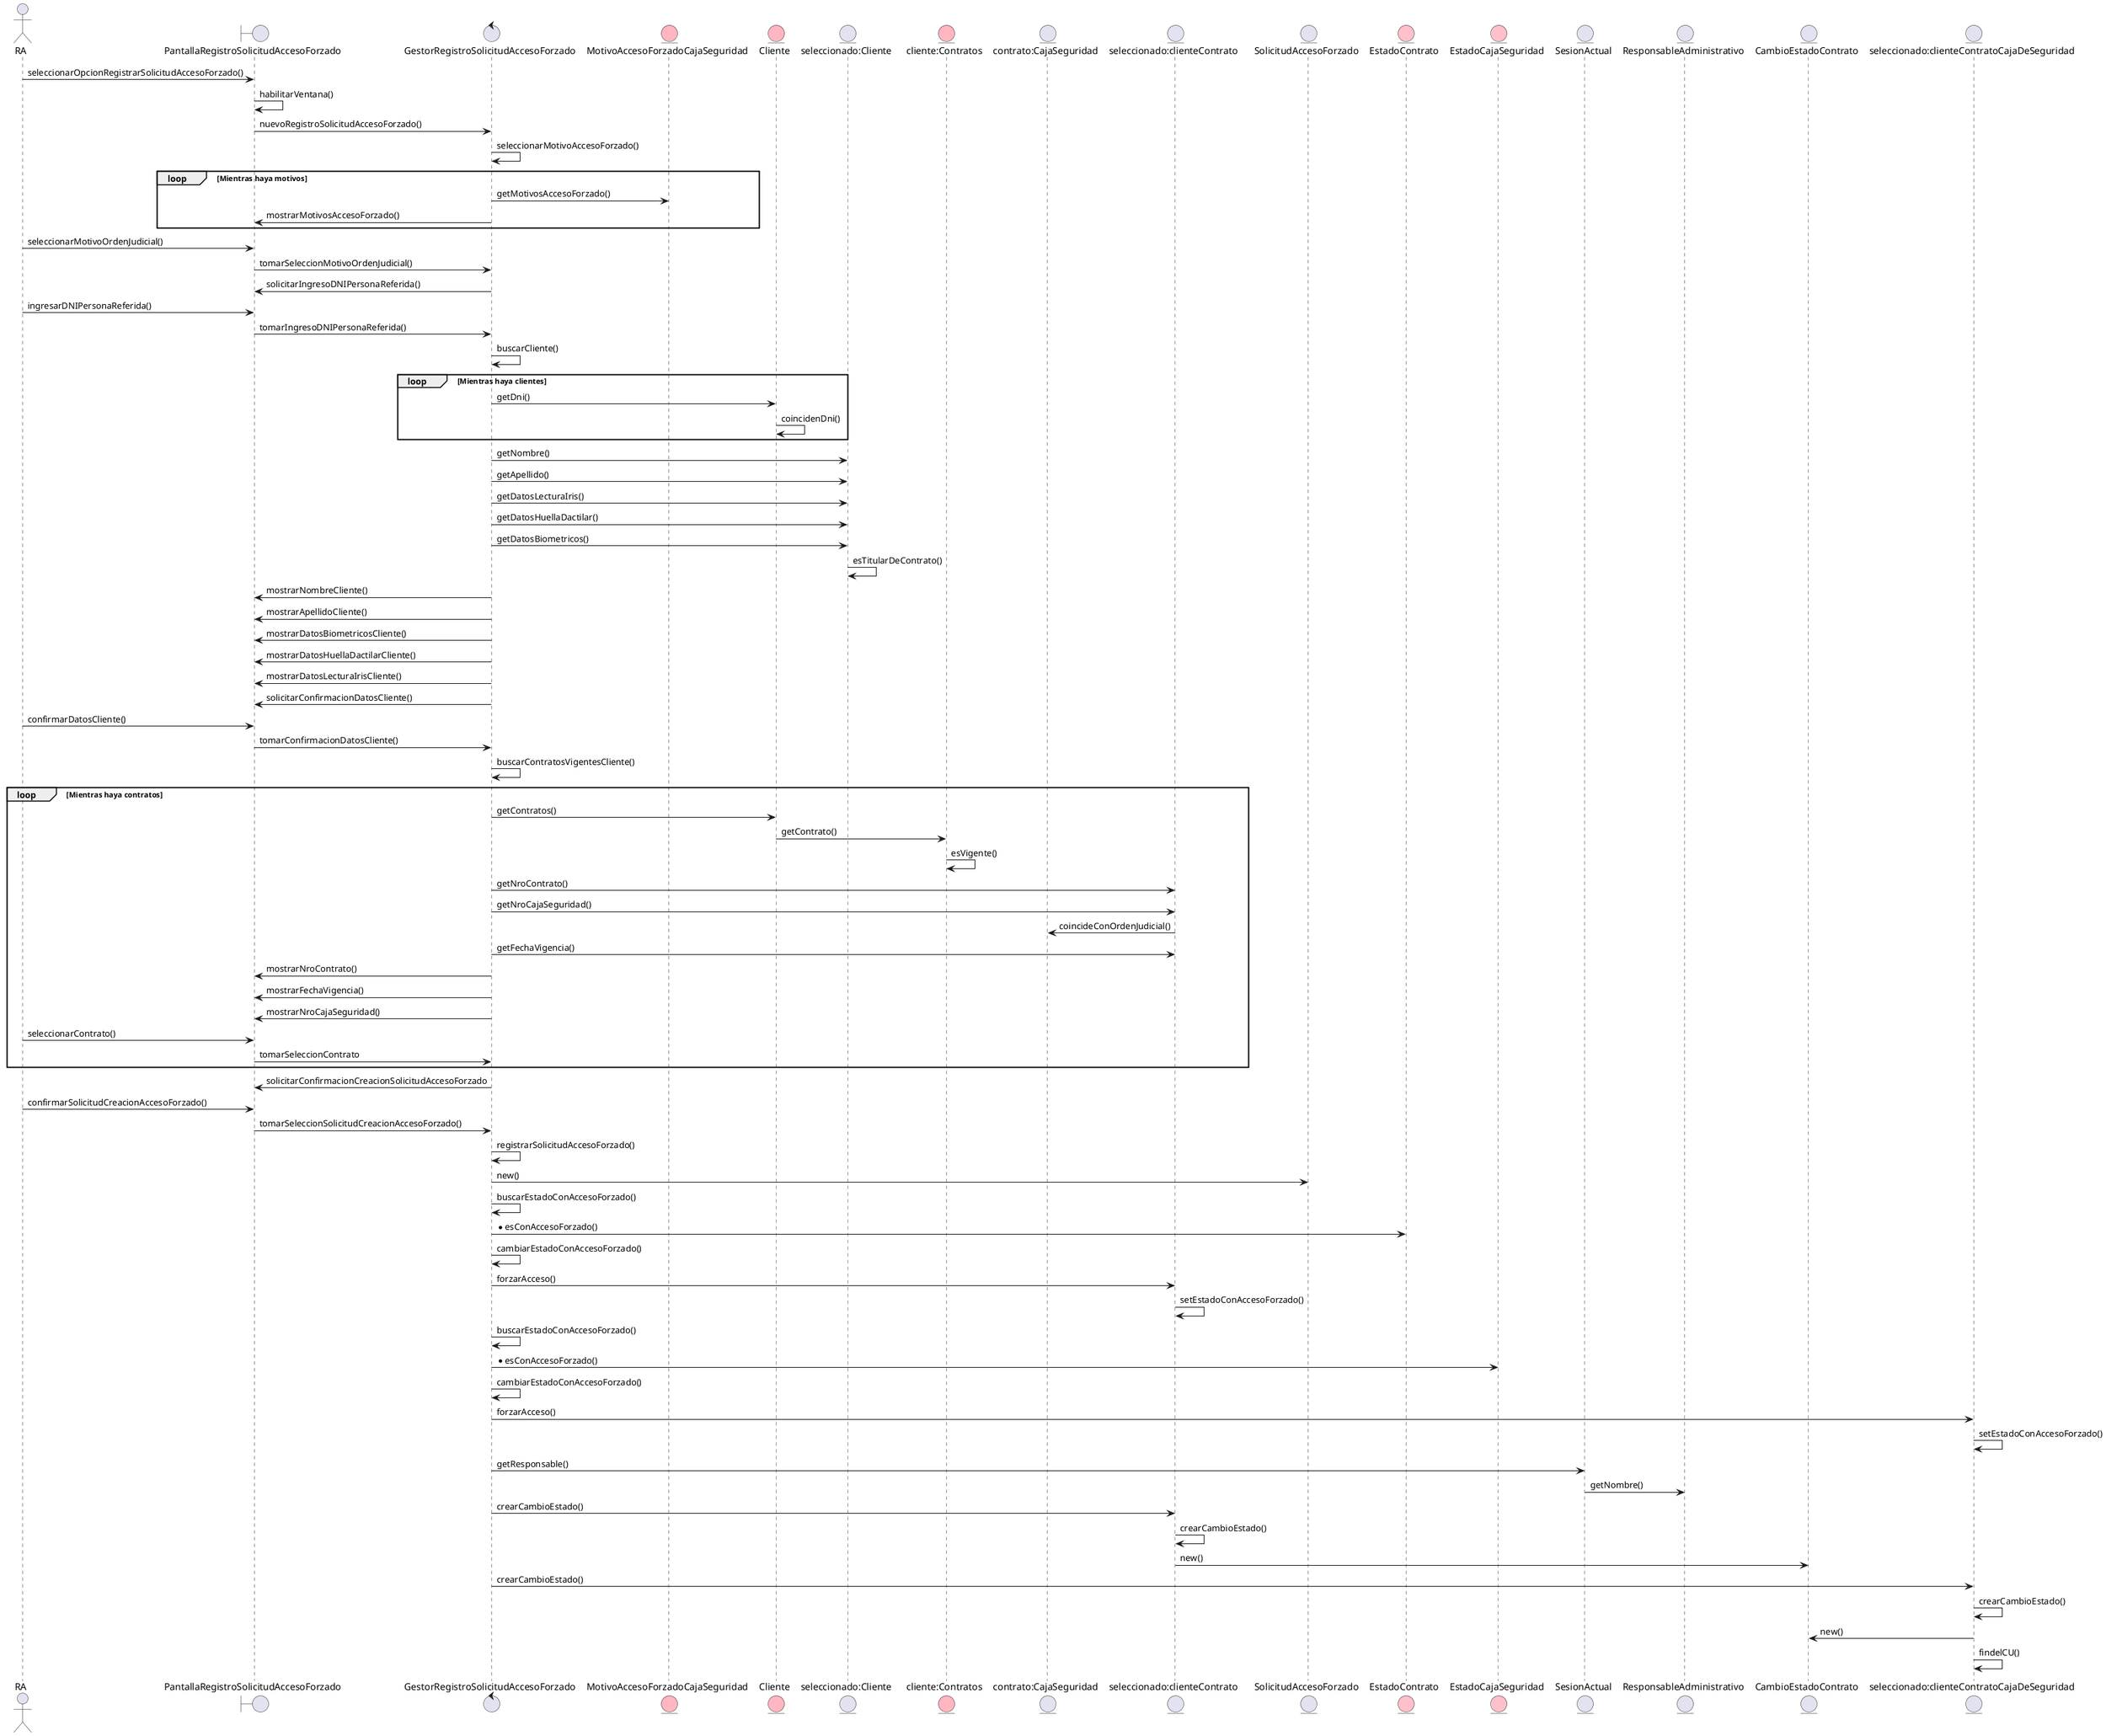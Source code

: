 @startuml RealizacionCU30

actor RA
boundary PantallaRegistroSolicitudAccesoForzado
control GestorRegistroSolicitudAccesoForzado
entity MotivoAccesoForzadoCajaSeguridad #LightPink
entity Cliente #LightPink
entity "seleccionado:Cliente" as SCliente
entity "cliente:Contratos" as CContrato #LightPink
entity "contrato:CajaSeguridad" as CCaja
entity "seleccionado:clienteContrato" as SCContrato
entity SolicitudAccesoForzado
entity EstadoContrato #Pink
entity EstadoCajaSeguridad #Pink
entity SesionActual
entity ResponsableAdministrativo
entity CambioEstadoContrato
entity "seleccionado:clienteContratoCajaDeSeguridad" as CajaSEL

RA -> PantallaRegistroSolicitudAccesoForzado: seleccionarOpcionRegistrarSolicitudAccesoForzado()
PantallaRegistroSolicitudAccesoForzado -> PantallaRegistroSolicitudAccesoForzado: habilitarVentana()
PantallaRegistroSolicitudAccesoForzado -> GestorRegistroSolicitudAccesoForzado: nuevoRegistroSolicitudAccesoForzado()

GestorRegistroSolicitudAccesoForzado -> GestorRegistroSolicitudAccesoForzado: seleccionarMotivoAccesoForzado()


loop Mientras haya motivos
GestorRegistroSolicitudAccesoForzado -> MotivoAccesoForzadoCajaSeguridad: getMotivosAccesoForzado()
GestorRegistroSolicitudAccesoForzado -> PantallaRegistroSolicitudAccesoForzado: mostrarMotivosAccesoForzado()
end

RA -> PantallaRegistroSolicitudAccesoForzado: seleccionarMotivoOrdenJudicial()
PantallaRegistroSolicitudAccesoForzado -> GestorRegistroSolicitudAccesoForzado: tomarSeleccionMotivoOrdenJudicial()

GestorRegistroSolicitudAccesoForzado -> PantallaRegistroSolicitudAccesoForzado: solicitarIngresoDNIPersonaReferida()
RA -> PantallaRegistroSolicitudAccesoForzado: ingresarDNIPersonaReferida()
PantallaRegistroSolicitudAccesoForzado -> GestorRegistroSolicitudAccesoForzado: tomarIngresoDNIPersonaReferida()

GestorRegistroSolicitudAccesoForzado -> GestorRegistroSolicitudAccesoForzado: buscarCliente()

loop Mientras haya clientes
GestorRegistroSolicitudAccesoForzado -> Cliente: getDni()
Cliente -> Cliente: coincidenDni()
end

GestorRegistroSolicitudAccesoForzado -> SCliente: getNombre()
GestorRegistroSolicitudAccesoForzado -> SCliente: getApellido()
GestorRegistroSolicitudAccesoForzado -> SCliente: getDatosLecturaIris()
GestorRegistroSolicitudAccesoForzado -> SCliente: getDatosHuellaDactilar()
GestorRegistroSolicitudAccesoForzado -> SCliente: getDatosBiometricos()
SCliente -> SCliente: esTitularDeContrato()


GestorRegistroSolicitudAccesoForzado -> PantallaRegistroSolicitudAccesoForzado: mostrarNombreCliente()
GestorRegistroSolicitudAccesoForzado -> PantallaRegistroSolicitudAccesoForzado: mostrarApellidoCliente()
GestorRegistroSolicitudAccesoForzado -> PantallaRegistroSolicitudAccesoForzado: mostrarDatosBiometricosCliente()
GestorRegistroSolicitudAccesoForzado -> PantallaRegistroSolicitudAccesoForzado: mostrarDatosHuellaDactilarCliente()
GestorRegistroSolicitudAccesoForzado -> PantallaRegistroSolicitudAccesoForzado: mostrarDatosLecturaIrisCliente()

GestorRegistroSolicitudAccesoForzado -> PantallaRegistroSolicitudAccesoForzado: solicitarConfirmacionDatosCliente()

RA -> PantallaRegistroSolicitudAccesoForzado: confirmarDatosCliente()

PantallaRegistroSolicitudAccesoForzado -> GestorRegistroSolicitudAccesoForzado: tomarConfirmacionDatosCliente()

GestorRegistroSolicitudAccesoForzado -> GestorRegistroSolicitudAccesoForzado: buscarContratosVigentesCliente()

loop Mientras haya contratos
GestorRegistroSolicitudAccesoForzado -> Cliente: getContratos()
Cliente -> CContrato: getContrato()
CContrato -> CContrato: esVigente()


GestorRegistroSolicitudAccesoForzado -> SCContrato: getNroContrato()
GestorRegistroSolicitudAccesoForzado -> SCContrato: getNroCajaSeguridad()
SCContrato -> CCaja: coincideConOrdenJudicial()
GestorRegistroSolicitudAccesoForzado -> SCContrato: getFechaVigencia()

GestorRegistroSolicitudAccesoForzado -> PantallaRegistroSolicitudAccesoForzado: mostrarNroContrato()
GestorRegistroSolicitudAccesoForzado -> PantallaRegistroSolicitudAccesoForzado: mostrarFechaVigencia()
GestorRegistroSolicitudAccesoForzado -> PantallaRegistroSolicitudAccesoForzado: mostrarNroCajaSeguridad()

RA -> PantallaRegistroSolicitudAccesoForzado: seleccionarContrato()
PantallaRegistroSolicitudAccesoForzado -> GestorRegistroSolicitudAccesoForzado: tomarSeleccionContrato
end

GestorRegistroSolicitudAccesoForzado -> PantallaRegistroSolicitudAccesoForzado: solicitarConfirmacionCreacionSolicitudAccesoForzado
RA -> PantallaRegistroSolicitudAccesoForzado: confirmarSolicitudCreacionAccesoForzado()
PantallaRegistroSolicitudAccesoForzado -> GestorRegistroSolicitudAccesoForzado: tomarSeleccionSolicitudCreacionAccesoForzado()


GestorRegistroSolicitudAccesoForzado -> GestorRegistroSolicitudAccesoForzado: registrarSolicitudAccesoForzado()
GestorRegistroSolicitudAccesoForzado -> SolicitudAccesoForzado: new()

GestorRegistroSolicitudAccesoForzado -> GestorRegistroSolicitudAccesoForzado: buscarEstadoConAccesoForzado()
GestorRegistroSolicitudAccesoForzado -> EstadoContrato: *esConAccesoForzado()
GestorRegistroSolicitudAccesoForzado -> GestorRegistroSolicitudAccesoForzado: cambiarEstadoConAccesoForzado()
GestorRegistroSolicitudAccesoForzado -> SCContrato: forzarAcceso()
SCContrato -> SCContrato: setEstadoConAccesoForzado()

GestorRegistroSolicitudAccesoForzado -> GestorRegistroSolicitudAccesoForzado: buscarEstadoConAccesoForzado()
GestorRegistroSolicitudAccesoForzado -> EstadoCajaSeguridad: *esConAccesoForzado()
GestorRegistroSolicitudAccesoForzado -> GestorRegistroSolicitudAccesoForzado: cambiarEstadoConAccesoForzado()
GestorRegistroSolicitudAccesoForzado -> CajaSEL: forzarAcceso()
CajaSEL -> CajaSEL: setEstadoConAccesoForzado()


GestorRegistroSolicitudAccesoForzado -> SesionActual: getResponsable()
SesionActual -> ResponsableAdministrativo: getNombre()

GestorRegistroSolicitudAccesoForzado -> SCContrato: crearCambioEstado()
SCContrato -> SCContrato: crearCambioEstado()
SCContrato -> CambioEstadoContrato: new()

GestorRegistroSolicitudAccesoForzado -> CajaSEL: crearCambioEstado()
CajaSEL -> CajaSEL: crearCambioEstado()
CajaSEL -> CambioEstadoContrato: new()

CajaSEL -> CajaSEL: findelCU()



@enduml